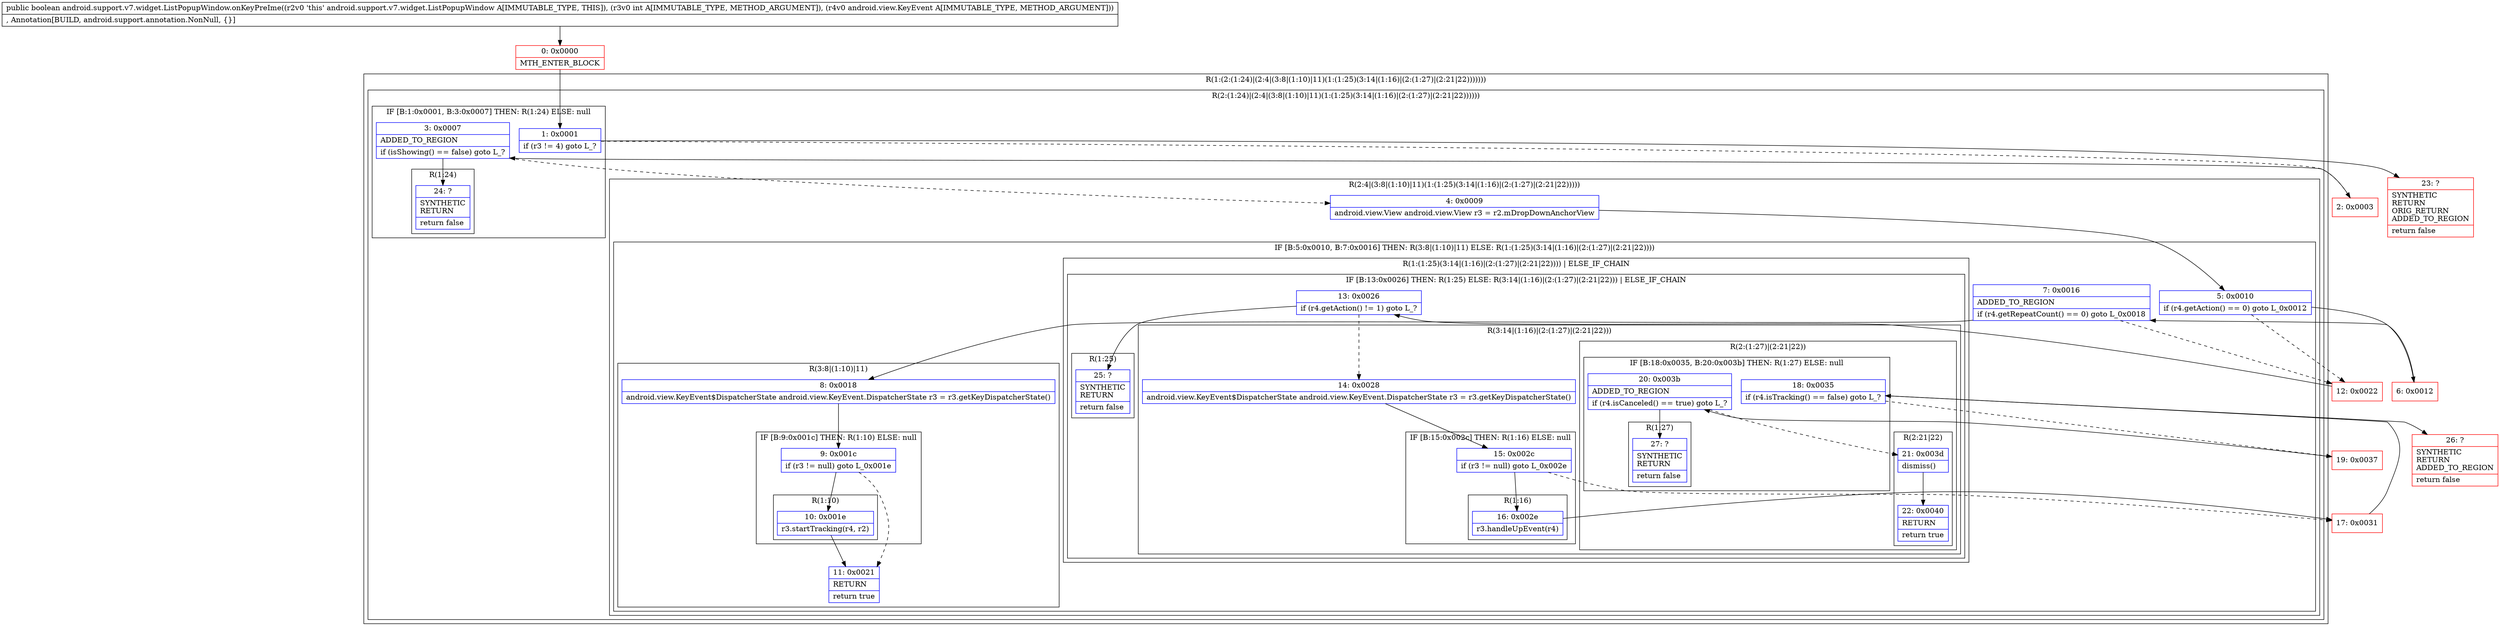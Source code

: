 digraph "CFG forandroid.support.v7.widget.ListPopupWindow.onKeyPreIme(ILandroid\/view\/KeyEvent;)Z" {
subgraph cluster_Region_2008331413 {
label = "R(1:(2:(1:24)|(2:4|(3:8|(1:10)|11)(1:(1:25)(3:14|(1:16)|(2:(1:27)|(2:21|22)))))))";
node [shape=record,color=blue];
subgraph cluster_Region_832528540 {
label = "R(2:(1:24)|(2:4|(3:8|(1:10)|11)(1:(1:25)(3:14|(1:16)|(2:(1:27)|(2:21|22))))))";
node [shape=record,color=blue];
subgraph cluster_IfRegion_1666092732 {
label = "IF [B:1:0x0001, B:3:0x0007] THEN: R(1:24) ELSE: null";
node [shape=record,color=blue];
Node_1 [shape=record,label="{1\:\ 0x0001|if (r3 != 4) goto L_?\l}"];
Node_3 [shape=record,label="{3\:\ 0x0007|ADDED_TO_REGION\l|if (isShowing() == false) goto L_?\l}"];
subgraph cluster_Region_1390457552 {
label = "R(1:24)";
node [shape=record,color=blue];
Node_24 [shape=record,label="{24\:\ ?|SYNTHETIC\lRETURN\l|return false\l}"];
}
}
subgraph cluster_Region_1405525711 {
label = "R(2:4|(3:8|(1:10)|11)(1:(1:25)(3:14|(1:16)|(2:(1:27)|(2:21|22)))))";
node [shape=record,color=blue];
Node_4 [shape=record,label="{4\:\ 0x0009|android.view.View android.view.View r3 = r2.mDropDownAnchorView\l}"];
subgraph cluster_IfRegion_2274309 {
label = "IF [B:5:0x0010, B:7:0x0016] THEN: R(3:8|(1:10)|11) ELSE: R(1:(1:25)(3:14|(1:16)|(2:(1:27)|(2:21|22))))";
node [shape=record,color=blue];
Node_5 [shape=record,label="{5\:\ 0x0010|if (r4.getAction() == 0) goto L_0x0012\l}"];
Node_7 [shape=record,label="{7\:\ 0x0016|ADDED_TO_REGION\l|if (r4.getRepeatCount() == 0) goto L_0x0018\l}"];
subgraph cluster_Region_1619774341 {
label = "R(3:8|(1:10)|11)";
node [shape=record,color=blue];
Node_8 [shape=record,label="{8\:\ 0x0018|android.view.KeyEvent$DispatcherState android.view.KeyEvent.DispatcherState r3 = r3.getKeyDispatcherState()\l}"];
subgraph cluster_IfRegion_809229277 {
label = "IF [B:9:0x001c] THEN: R(1:10) ELSE: null";
node [shape=record,color=blue];
Node_9 [shape=record,label="{9\:\ 0x001c|if (r3 != null) goto L_0x001e\l}"];
subgraph cluster_Region_1205861403 {
label = "R(1:10)";
node [shape=record,color=blue];
Node_10 [shape=record,label="{10\:\ 0x001e|r3.startTracking(r4, r2)\l}"];
}
}
Node_11 [shape=record,label="{11\:\ 0x0021|RETURN\l|return true\l}"];
}
subgraph cluster_Region_1257488157 {
label = "R(1:(1:25)(3:14|(1:16)|(2:(1:27)|(2:21|22)))) | ELSE_IF_CHAIN\l";
node [shape=record,color=blue];
subgraph cluster_IfRegion_1566569361 {
label = "IF [B:13:0x0026] THEN: R(1:25) ELSE: R(3:14|(1:16)|(2:(1:27)|(2:21|22))) | ELSE_IF_CHAIN\l";
node [shape=record,color=blue];
Node_13 [shape=record,label="{13\:\ 0x0026|if (r4.getAction() != 1) goto L_?\l}"];
subgraph cluster_Region_176078040 {
label = "R(1:25)";
node [shape=record,color=blue];
Node_25 [shape=record,label="{25\:\ ?|SYNTHETIC\lRETURN\l|return false\l}"];
}
subgraph cluster_Region_1992305267 {
label = "R(3:14|(1:16)|(2:(1:27)|(2:21|22)))";
node [shape=record,color=blue];
Node_14 [shape=record,label="{14\:\ 0x0028|android.view.KeyEvent$DispatcherState android.view.KeyEvent.DispatcherState r3 = r3.getKeyDispatcherState()\l}"];
subgraph cluster_IfRegion_1770333544 {
label = "IF [B:15:0x002c] THEN: R(1:16) ELSE: null";
node [shape=record,color=blue];
Node_15 [shape=record,label="{15\:\ 0x002c|if (r3 != null) goto L_0x002e\l}"];
subgraph cluster_Region_240320113 {
label = "R(1:16)";
node [shape=record,color=blue];
Node_16 [shape=record,label="{16\:\ 0x002e|r3.handleUpEvent(r4)\l}"];
}
}
subgraph cluster_Region_527016718 {
label = "R(2:(1:27)|(2:21|22))";
node [shape=record,color=blue];
subgraph cluster_IfRegion_1211493545 {
label = "IF [B:18:0x0035, B:20:0x003b] THEN: R(1:27) ELSE: null";
node [shape=record,color=blue];
Node_18 [shape=record,label="{18\:\ 0x0035|if (r4.isTracking() == false) goto L_?\l}"];
Node_20 [shape=record,label="{20\:\ 0x003b|ADDED_TO_REGION\l|if (r4.isCanceled() == true) goto L_?\l}"];
subgraph cluster_Region_1783909701 {
label = "R(1:27)";
node [shape=record,color=blue];
Node_27 [shape=record,label="{27\:\ ?|SYNTHETIC\lRETURN\l|return false\l}"];
}
}
subgraph cluster_Region_355706027 {
label = "R(2:21|22)";
node [shape=record,color=blue];
Node_21 [shape=record,label="{21\:\ 0x003d|dismiss()\l}"];
Node_22 [shape=record,label="{22\:\ 0x0040|RETURN\l|return true\l}"];
}
}
}
}
}
}
}
}
}
Node_0 [shape=record,color=red,label="{0\:\ 0x0000|MTH_ENTER_BLOCK\l}"];
Node_2 [shape=record,color=red,label="{2\:\ 0x0003}"];
Node_6 [shape=record,color=red,label="{6\:\ 0x0012}"];
Node_12 [shape=record,color=red,label="{12\:\ 0x0022}"];
Node_17 [shape=record,color=red,label="{17\:\ 0x0031}"];
Node_19 [shape=record,color=red,label="{19\:\ 0x0037}"];
Node_23 [shape=record,color=red,label="{23\:\ ?|SYNTHETIC\lRETURN\lORIG_RETURN\lADDED_TO_REGION\l|return false\l}"];
Node_26 [shape=record,color=red,label="{26\:\ ?|SYNTHETIC\lRETURN\lADDED_TO_REGION\l|return false\l}"];
MethodNode[shape=record,label="{public boolean android.support.v7.widget.ListPopupWindow.onKeyPreIme((r2v0 'this' android.support.v7.widget.ListPopupWindow A[IMMUTABLE_TYPE, THIS]), (r3v0 int A[IMMUTABLE_TYPE, METHOD_ARGUMENT]), (r4v0 android.view.KeyEvent A[IMMUTABLE_TYPE, METHOD_ARGUMENT]))  | , Annotation[BUILD, android.support.annotation.NonNull, \{\}]\l}"];
MethodNode -> Node_0;
Node_1 -> Node_2[style=dashed];
Node_1 -> Node_23;
Node_3 -> Node_4[style=dashed];
Node_3 -> Node_24;
Node_4 -> Node_5;
Node_5 -> Node_6;
Node_5 -> Node_12[style=dashed];
Node_7 -> Node_8;
Node_7 -> Node_12[style=dashed];
Node_8 -> Node_9;
Node_9 -> Node_10;
Node_9 -> Node_11[style=dashed];
Node_10 -> Node_11;
Node_13 -> Node_14[style=dashed];
Node_13 -> Node_25;
Node_14 -> Node_15;
Node_15 -> Node_16;
Node_15 -> Node_17[style=dashed];
Node_16 -> Node_17;
Node_18 -> Node_19[style=dashed];
Node_18 -> Node_26;
Node_20 -> Node_21[style=dashed];
Node_20 -> Node_27;
Node_21 -> Node_22;
Node_0 -> Node_1;
Node_2 -> Node_3;
Node_6 -> Node_7;
Node_12 -> Node_13;
Node_17 -> Node_18;
Node_19 -> Node_20;
}

